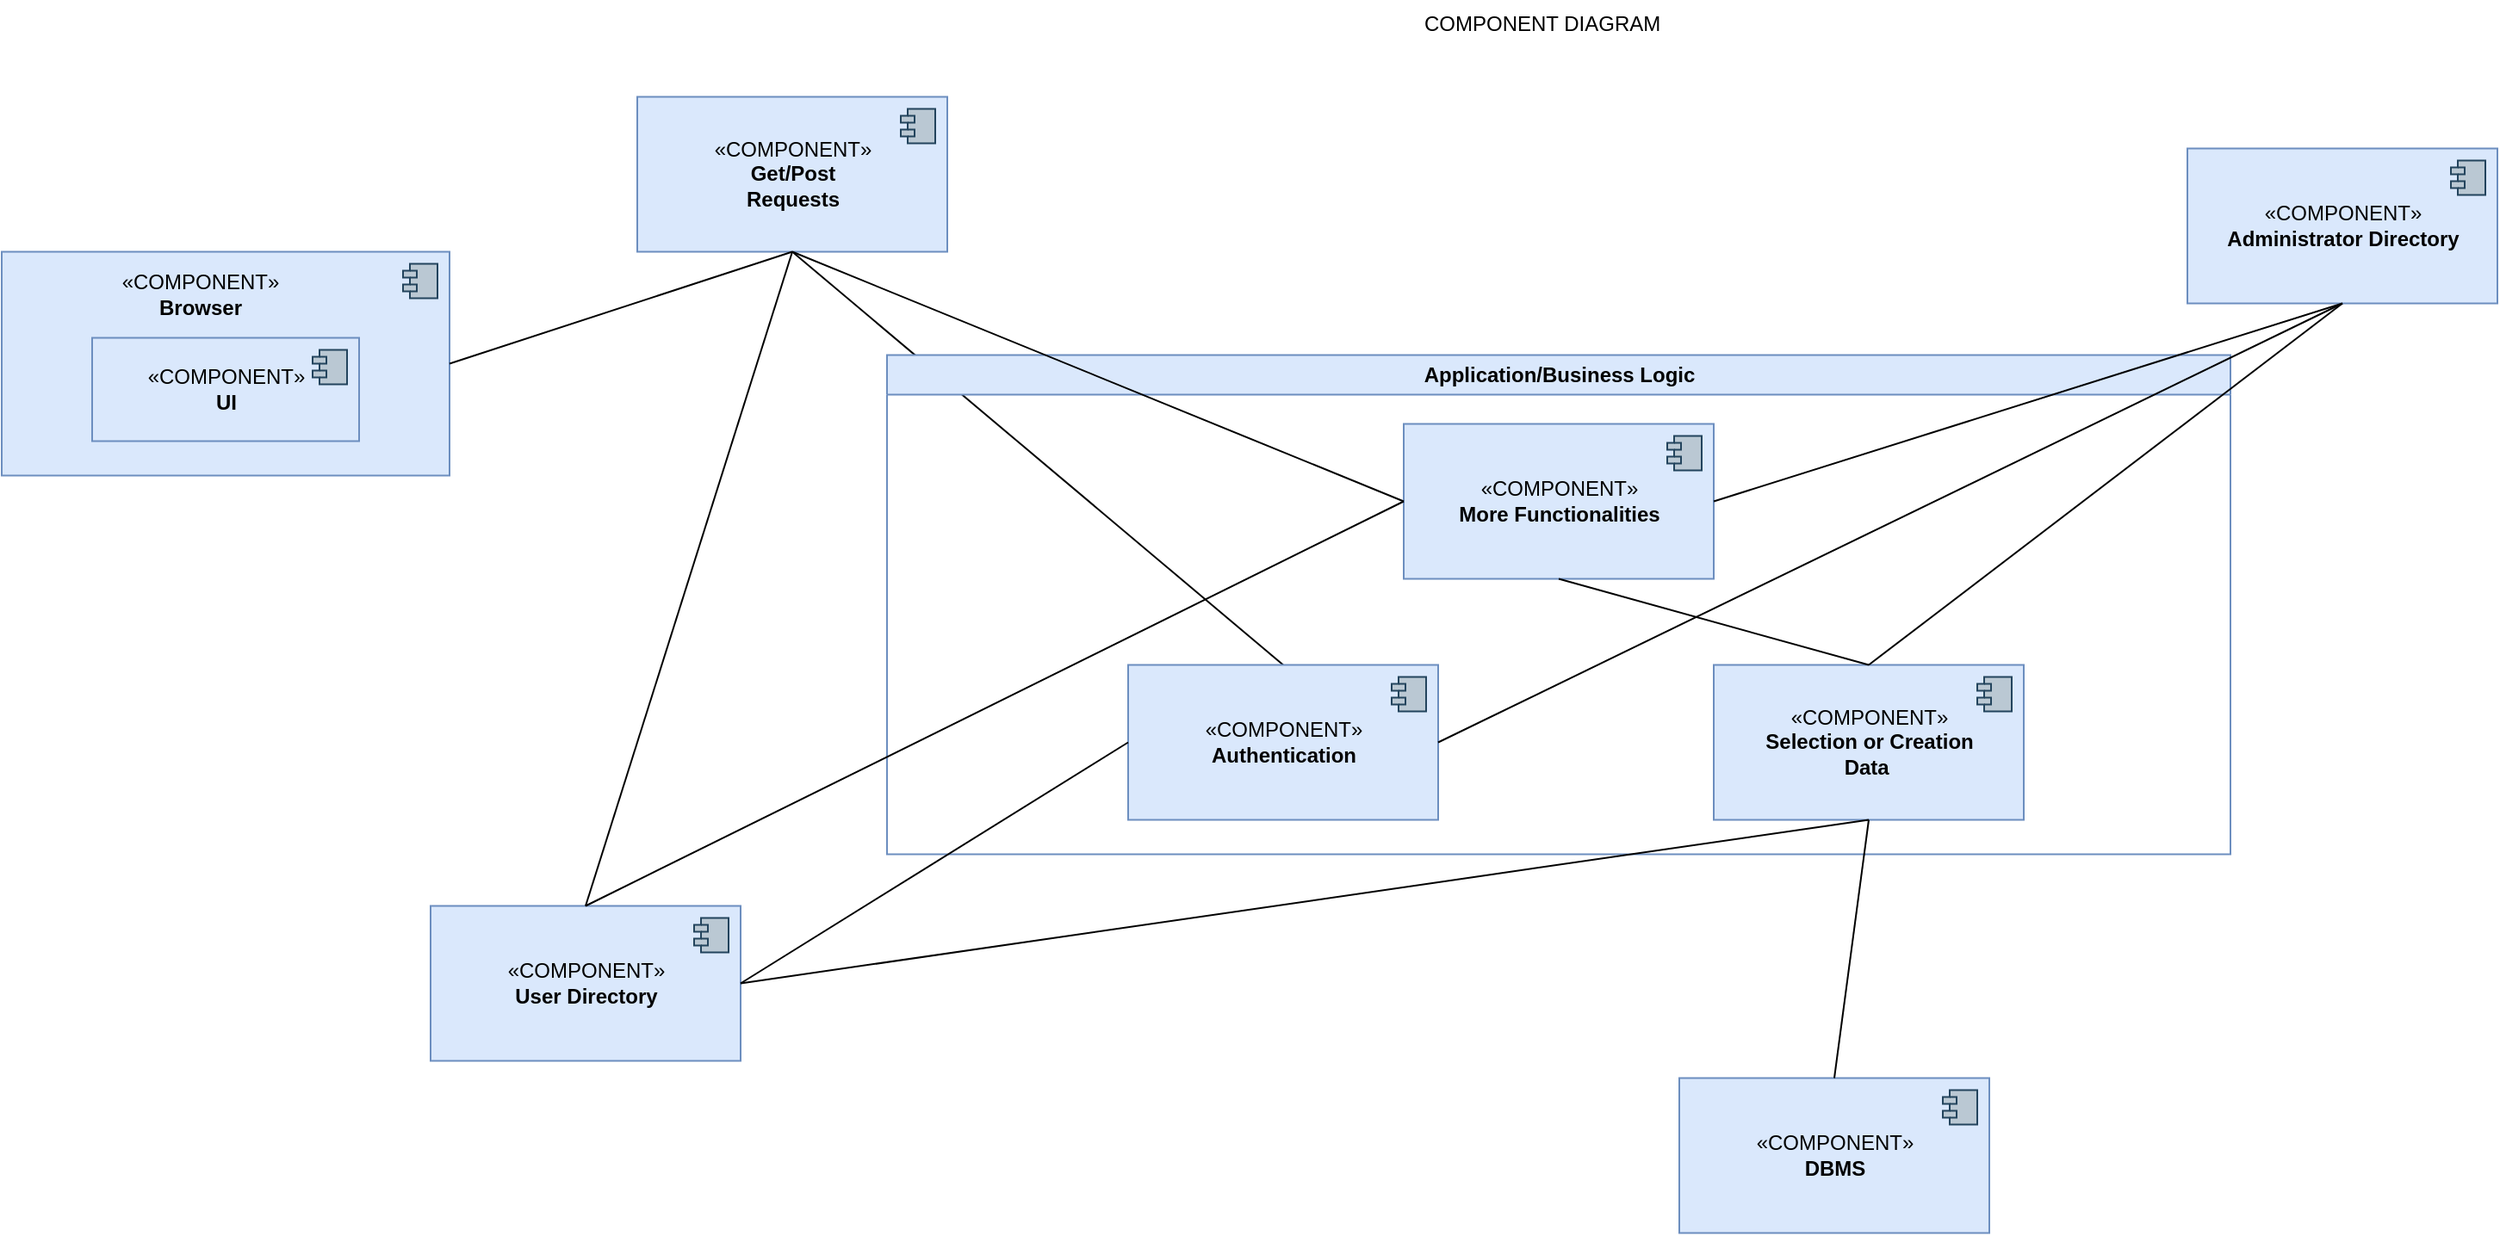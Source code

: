 <mxfile version="15.9.4" type="github">
  <diagram id="GJK99qKiG53gX0k3GKg5" name="Page-1">
    <mxGraphModel dx="1422" dy="804" grid="1" gridSize="10" guides="1" tooltips="1" connect="1" arrows="1" fold="1" page="1" pageScale="1" pageWidth="827" pageHeight="1169" math="0" shadow="0">
      <root>
        <mxCell id="0" />
        <mxCell id="1" parent="0" />
        <mxCell id="-XtP8Va-9KeHgSvp5jP7-1" value="COMPONENT DIAGRAM" style="text;whiteSpace=wrap;html=1;" vertex="1" parent="1">
          <mxGeometry x="824" y="140" width="150" height="30" as="geometry" />
        </mxCell>
        <mxCell id="-XtP8Va-9KeHgSvp5jP7-2" value="" style="html=1;dropTarget=0;strokeColor=#6c8ebf;fillColor=#dae8fc;" vertex="1" parent="1">
          <mxGeometry y="286.25" width="260" height="130" as="geometry" />
        </mxCell>
        <mxCell id="-XtP8Va-9KeHgSvp5jP7-3" value="" style="shape=module;jettyWidth=8;jettyHeight=4;fillColor=#bac8d3;strokeColor=#23445d;" vertex="1" parent="-XtP8Va-9KeHgSvp5jP7-2">
          <mxGeometry x="1" width="20" height="20" relative="1" as="geometry">
            <mxPoint x="-27" y="7" as="offset" />
          </mxGeometry>
        </mxCell>
        <mxCell id="-XtP8Va-9KeHgSvp5jP7-4" value="«COMPONENT»&lt;br&gt;&lt;b&gt;Browser&lt;/b&gt;" style="text;html=1;align=center;verticalAlign=middle;resizable=0;points=[];autosize=1;strokeColor=none;" vertex="1" parent="1">
          <mxGeometry x="60" y="296.25" width="110" height="30" as="geometry" />
        </mxCell>
        <mxCell id="-XtP8Va-9KeHgSvp5jP7-5" value="«COMPONENT»&lt;br&gt;&lt;b&gt;UI&lt;/b&gt;" style="html=1;dropTarget=0;fillColor=#dae8fc;strokeColor=#6c8ebf;" vertex="1" parent="1">
          <mxGeometry x="52.5" y="336.25" width="155" height="60" as="geometry" />
        </mxCell>
        <mxCell id="-XtP8Va-9KeHgSvp5jP7-6" value="" style="shape=module;jettyWidth=8;jettyHeight=4;fillColor=#bac8d3;strokeColor=#23445d;" vertex="1" parent="-XtP8Va-9KeHgSvp5jP7-5">
          <mxGeometry x="1" width="20" height="20" relative="1" as="geometry">
            <mxPoint x="-27" y="7" as="offset" />
          </mxGeometry>
        </mxCell>
        <mxCell id="-XtP8Va-9KeHgSvp5jP7-7" value="«COMPONENT»&lt;br&gt;&lt;b&gt;Get/Post&lt;br&gt;Requests&lt;br&gt;&lt;/b&gt;" style="html=1;dropTarget=0;strokeColor=#6c8ebf;fillColor=#dae8fc;" vertex="1" parent="1">
          <mxGeometry x="369" y="196.25" width="180" height="90" as="geometry" />
        </mxCell>
        <mxCell id="-XtP8Va-9KeHgSvp5jP7-8" value="" style="shape=module;jettyWidth=8;jettyHeight=4;fillColor=#bac8d3;strokeColor=#23445d;" vertex="1" parent="-XtP8Va-9KeHgSvp5jP7-7">
          <mxGeometry x="1" width="20" height="20" relative="1" as="geometry">
            <mxPoint x="-27" y="7" as="offset" />
          </mxGeometry>
        </mxCell>
        <mxCell id="-XtP8Va-9KeHgSvp5jP7-9" value="«COMPONENT»&lt;br&gt;&lt;b&gt;User Directory&lt;br&gt;&lt;/b&gt;" style="html=1;dropTarget=0;strokeColor=#6c8ebf;fillColor=#dae8fc;" vertex="1" parent="1">
          <mxGeometry x="249" y="666.25" width="180" height="90" as="geometry" />
        </mxCell>
        <mxCell id="-XtP8Va-9KeHgSvp5jP7-10" value="" style="shape=module;jettyWidth=8;jettyHeight=4;fillColor=#bac8d3;strokeColor=#23445d;" vertex="1" parent="-XtP8Va-9KeHgSvp5jP7-9">
          <mxGeometry x="1" width="20" height="20" relative="1" as="geometry">
            <mxPoint x="-27" y="7" as="offset" />
          </mxGeometry>
        </mxCell>
        <mxCell id="-XtP8Va-9KeHgSvp5jP7-11" value="«COMPONENT»&lt;br&gt;&lt;b&gt;Administrator Directory&lt;br&gt;&lt;/b&gt;" style="html=1;dropTarget=0;strokeColor=#6c8ebf;fillColor=#dae8fc;" vertex="1" parent="1">
          <mxGeometry x="1269" y="226.25" width="180" height="90" as="geometry" />
        </mxCell>
        <mxCell id="-XtP8Va-9KeHgSvp5jP7-12" value="" style="shape=module;jettyWidth=8;jettyHeight=4;fillColor=#bac8d3;strokeColor=#23445d;" vertex="1" parent="-XtP8Va-9KeHgSvp5jP7-11">
          <mxGeometry x="1" width="20" height="20" relative="1" as="geometry">
            <mxPoint x="-27" y="7" as="offset" />
          </mxGeometry>
        </mxCell>
        <mxCell id="-XtP8Va-9KeHgSvp5jP7-13" value="«COMPONENT»&lt;br&gt;&lt;b&gt;DBMS&lt;br&gt;&lt;/b&gt;" style="html=1;dropTarget=0;strokeColor=#6c8ebf;fillColor=#dae8fc;" vertex="1" parent="1">
          <mxGeometry x="974" y="766.25" width="180" height="90" as="geometry" />
        </mxCell>
        <mxCell id="-XtP8Va-9KeHgSvp5jP7-14" value="" style="shape=module;jettyWidth=8;jettyHeight=4;fillColor=#bac8d3;strokeColor=#23445d;" vertex="1" parent="-XtP8Va-9KeHgSvp5jP7-13">
          <mxGeometry x="1" width="20" height="20" relative="1" as="geometry">
            <mxPoint x="-27" y="7" as="offset" />
          </mxGeometry>
        </mxCell>
        <mxCell id="-XtP8Va-9KeHgSvp5jP7-15" value="" style="endArrow=none;html=1;exitX=1;exitY=0.5;exitDx=0;exitDy=0;entryX=0.5;entryY=1;entryDx=0;entryDy=0;" edge="1" parent="1" source="-XtP8Va-9KeHgSvp5jP7-2" target="-XtP8Va-9KeHgSvp5jP7-7">
          <mxGeometry width="50" height="50" relative="1" as="geometry">
            <mxPoint x="462" y="406.25" as="sourcePoint" />
            <mxPoint x="512" y="356.25" as="targetPoint" />
          </mxGeometry>
        </mxCell>
        <mxCell id="-XtP8Va-9KeHgSvp5jP7-16" value="" style="endArrow=none;html=1;entryX=0.5;entryY=0;entryDx=0;entryDy=0;exitX=0.5;exitY=1;exitDx=0;exitDy=0;" edge="1" parent="1" source="-XtP8Va-9KeHgSvp5jP7-7" target="-XtP8Va-9KeHgSvp5jP7-18">
          <mxGeometry width="50" height="50" relative="1" as="geometry">
            <mxPoint x="234" y="486.25" as="sourcePoint" />
            <mxPoint x="453.0" y="611.25" as="targetPoint" />
          </mxGeometry>
        </mxCell>
        <mxCell id="-XtP8Va-9KeHgSvp5jP7-17" value="Application/Business Logic" style="swimlane;strokeColor=#6c8ebf;fillColor=#dae8fc;html=1;" vertex="1" parent="1">
          <mxGeometry x="514" y="346.25" width="780" height="290" as="geometry" />
        </mxCell>
        <mxCell id="-XtP8Va-9KeHgSvp5jP7-18" value="«COMPONENT»&lt;br&gt;&lt;b&gt;Authentication&lt;br&gt;&lt;/b&gt;" style="html=1;dropTarget=0;strokeColor=#6c8ebf;fillColor=#dae8fc;" vertex="1" parent="-XtP8Va-9KeHgSvp5jP7-17">
          <mxGeometry x="140" y="180" width="180" height="90" as="geometry" />
        </mxCell>
        <mxCell id="-XtP8Va-9KeHgSvp5jP7-19" value="" style="shape=module;jettyWidth=8;jettyHeight=4;fillColor=#bac8d3;strokeColor=#23445d;" vertex="1" parent="-XtP8Va-9KeHgSvp5jP7-18">
          <mxGeometry x="1" width="20" height="20" relative="1" as="geometry">
            <mxPoint x="-27" y="7" as="offset" />
          </mxGeometry>
        </mxCell>
        <mxCell id="-XtP8Va-9KeHgSvp5jP7-20" value="«COMPONENT»&lt;br&gt;&lt;b&gt;Selection or Creation&lt;br&gt;Data&amp;nbsp;&lt;br&gt;&lt;/b&gt;" style="html=1;dropTarget=0;strokeColor=#6c8ebf;fillColor=#dae8fc;" vertex="1" parent="-XtP8Va-9KeHgSvp5jP7-17">
          <mxGeometry x="480" y="180" width="180" height="90" as="geometry" />
        </mxCell>
        <mxCell id="-XtP8Va-9KeHgSvp5jP7-21" value="" style="shape=module;jettyWidth=8;jettyHeight=4;fillColor=#bac8d3;strokeColor=#23445d;" vertex="1" parent="-XtP8Va-9KeHgSvp5jP7-20">
          <mxGeometry x="1" width="20" height="20" relative="1" as="geometry">
            <mxPoint x="-27" y="7" as="offset" />
          </mxGeometry>
        </mxCell>
        <mxCell id="-XtP8Va-9KeHgSvp5jP7-22" value="«COMPONENT»&lt;br&gt;&lt;b&gt;More Functionalities&lt;br&gt;&lt;/b&gt;" style="html=1;dropTarget=0;strokeColor=#6c8ebf;fillColor=#dae8fc;" vertex="1" parent="-XtP8Va-9KeHgSvp5jP7-17">
          <mxGeometry x="300" y="40" width="180" height="90" as="geometry" />
        </mxCell>
        <mxCell id="-XtP8Va-9KeHgSvp5jP7-23" value="" style="shape=module;jettyWidth=8;jettyHeight=4;fillColor=#bac8d3;strokeColor=#23445d;" vertex="1" parent="-XtP8Va-9KeHgSvp5jP7-22">
          <mxGeometry x="1" width="20" height="20" relative="1" as="geometry">
            <mxPoint x="-27" y="7" as="offset" />
          </mxGeometry>
        </mxCell>
        <mxCell id="-XtP8Va-9KeHgSvp5jP7-24" value="" style="endArrow=none;html=1;exitX=0.5;exitY=1;exitDx=0;exitDy=0;entryX=0.5;entryY=0;entryDx=0;entryDy=0;" edge="1" parent="-XtP8Va-9KeHgSvp5jP7-17" source="-XtP8Va-9KeHgSvp5jP7-22" target="-XtP8Va-9KeHgSvp5jP7-20">
          <mxGeometry width="50" height="50" relative="1" as="geometry">
            <mxPoint x="310" y="440" as="sourcePoint" />
            <mxPoint x="529.0" y="565" as="targetPoint" />
          </mxGeometry>
        </mxCell>
        <mxCell id="-XtP8Va-9KeHgSvp5jP7-25" value="" style="endArrow=none;html=1;exitX=0.5;exitY=1;exitDx=0;exitDy=0;entryX=0.5;entryY=0;entryDx=0;entryDy=0;" edge="1" parent="1" source="-XtP8Va-9KeHgSvp5jP7-7" target="-XtP8Va-9KeHgSvp5jP7-9">
          <mxGeometry width="50" height="50" relative="1" as="geometry">
            <mxPoint x="414" y="376.25" as="sourcePoint" />
            <mxPoint x="374" y="536.25" as="targetPoint" />
          </mxGeometry>
        </mxCell>
        <mxCell id="-XtP8Va-9KeHgSvp5jP7-26" value="" style="endArrow=none;html=1;exitX=1;exitY=0.5;exitDx=0;exitDy=0;entryX=0;entryY=0.5;entryDx=0;entryDy=0;" edge="1" parent="1" source="-XtP8Va-9KeHgSvp5jP7-9" target="-XtP8Va-9KeHgSvp5jP7-18">
          <mxGeometry width="50" height="50" relative="1" as="geometry">
            <mxPoint x="444" y="766.25" as="sourcePoint" />
            <mxPoint x="663.0" y="891.25" as="targetPoint" />
          </mxGeometry>
        </mxCell>
        <mxCell id="-XtP8Va-9KeHgSvp5jP7-27" value="" style="endArrow=none;html=1;exitX=1;exitY=0.5;exitDx=0;exitDy=0;entryX=0.5;entryY=1;entryDx=0;entryDy=0;" edge="1" parent="1" source="-XtP8Va-9KeHgSvp5jP7-18" target="-XtP8Va-9KeHgSvp5jP7-11">
          <mxGeometry width="50" height="50" relative="1" as="geometry">
            <mxPoint x="644" y="786.25" as="sourcePoint" />
            <mxPoint x="664" y="736.25" as="targetPoint" />
          </mxGeometry>
        </mxCell>
        <mxCell id="-XtP8Va-9KeHgSvp5jP7-28" value="" style="endArrow=none;html=1;exitX=0.5;exitY=0;exitDx=0;exitDy=0;entryX=0;entryY=0.5;entryDx=0;entryDy=0;" edge="1" parent="1" source="-XtP8Va-9KeHgSvp5jP7-9" target="-XtP8Va-9KeHgSvp5jP7-22">
          <mxGeometry width="50" height="50" relative="1" as="geometry">
            <mxPoint x="274" y="466.25" as="sourcePoint" />
            <mxPoint x="493.0" y="591.25" as="targetPoint" />
          </mxGeometry>
        </mxCell>
        <mxCell id="-XtP8Va-9KeHgSvp5jP7-29" value="" style="endArrow=none;html=1;exitX=0.5;exitY=1;exitDx=0;exitDy=0;entryX=1;entryY=0.5;entryDx=0;entryDy=0;" edge="1" parent="1" source="-XtP8Va-9KeHgSvp5jP7-11" target="-XtP8Va-9KeHgSvp5jP7-22">
          <mxGeometry width="50" height="50" relative="1" as="geometry">
            <mxPoint x="874" y="726.25" as="sourcePoint" />
            <mxPoint x="1093.0" y="851.25" as="targetPoint" />
          </mxGeometry>
        </mxCell>
        <mxCell id="-XtP8Va-9KeHgSvp5jP7-30" value="" style="endArrow=none;html=1;exitX=0.5;exitY=1;exitDx=0;exitDy=0;entryX=0;entryY=0.5;entryDx=0;entryDy=0;" edge="1" parent="1" source="-XtP8Va-9KeHgSvp5jP7-7" target="-XtP8Va-9KeHgSvp5jP7-22">
          <mxGeometry width="50" height="50" relative="1" as="geometry">
            <mxPoint x="684" y="236.25" as="sourcePoint" />
            <mxPoint x="903.0" y="361.25" as="targetPoint" />
          </mxGeometry>
        </mxCell>
        <mxCell id="-XtP8Va-9KeHgSvp5jP7-31" value="" style="endArrow=none;html=1;exitX=1;exitY=0.5;exitDx=0;exitDy=0;entryX=0.5;entryY=1;entryDx=0;entryDy=0;" edge="1" parent="1" source="-XtP8Va-9KeHgSvp5jP7-9" target="-XtP8Va-9KeHgSvp5jP7-20">
          <mxGeometry width="50" height="50" relative="1" as="geometry">
            <mxPoint x="594" y="806.25" as="sourcePoint" />
            <mxPoint x="813.0" y="931.25" as="targetPoint" />
          </mxGeometry>
        </mxCell>
        <mxCell id="-XtP8Va-9KeHgSvp5jP7-32" value="" style="endArrow=none;html=1;exitX=0.5;exitY=1;exitDx=0;exitDy=0;entryX=0.5;entryY=0;entryDx=0;entryDy=0;" edge="1" parent="1" source="-XtP8Va-9KeHgSvp5jP7-11" target="-XtP8Va-9KeHgSvp5jP7-20">
          <mxGeometry width="50" height="50" relative="1" as="geometry">
            <mxPoint x="1064" y="226.25" as="sourcePoint" />
            <mxPoint x="1283.0" y="351.25" as="targetPoint" />
          </mxGeometry>
        </mxCell>
        <mxCell id="-XtP8Va-9KeHgSvp5jP7-33" value="" style="endArrow=none;html=1;exitX=0.5;exitY=1;exitDx=0;exitDy=0;entryX=0.5;entryY=0;entryDx=0;entryDy=0;" edge="1" parent="1" source="-XtP8Va-9KeHgSvp5jP7-20" target="-XtP8Va-9KeHgSvp5jP7-13">
          <mxGeometry width="50" height="50" relative="1" as="geometry">
            <mxPoint x="1174" y="726.25" as="sourcePoint" />
            <mxPoint x="1393.0" y="851.25" as="targetPoint" />
          </mxGeometry>
        </mxCell>
      </root>
    </mxGraphModel>
  </diagram>
</mxfile>
